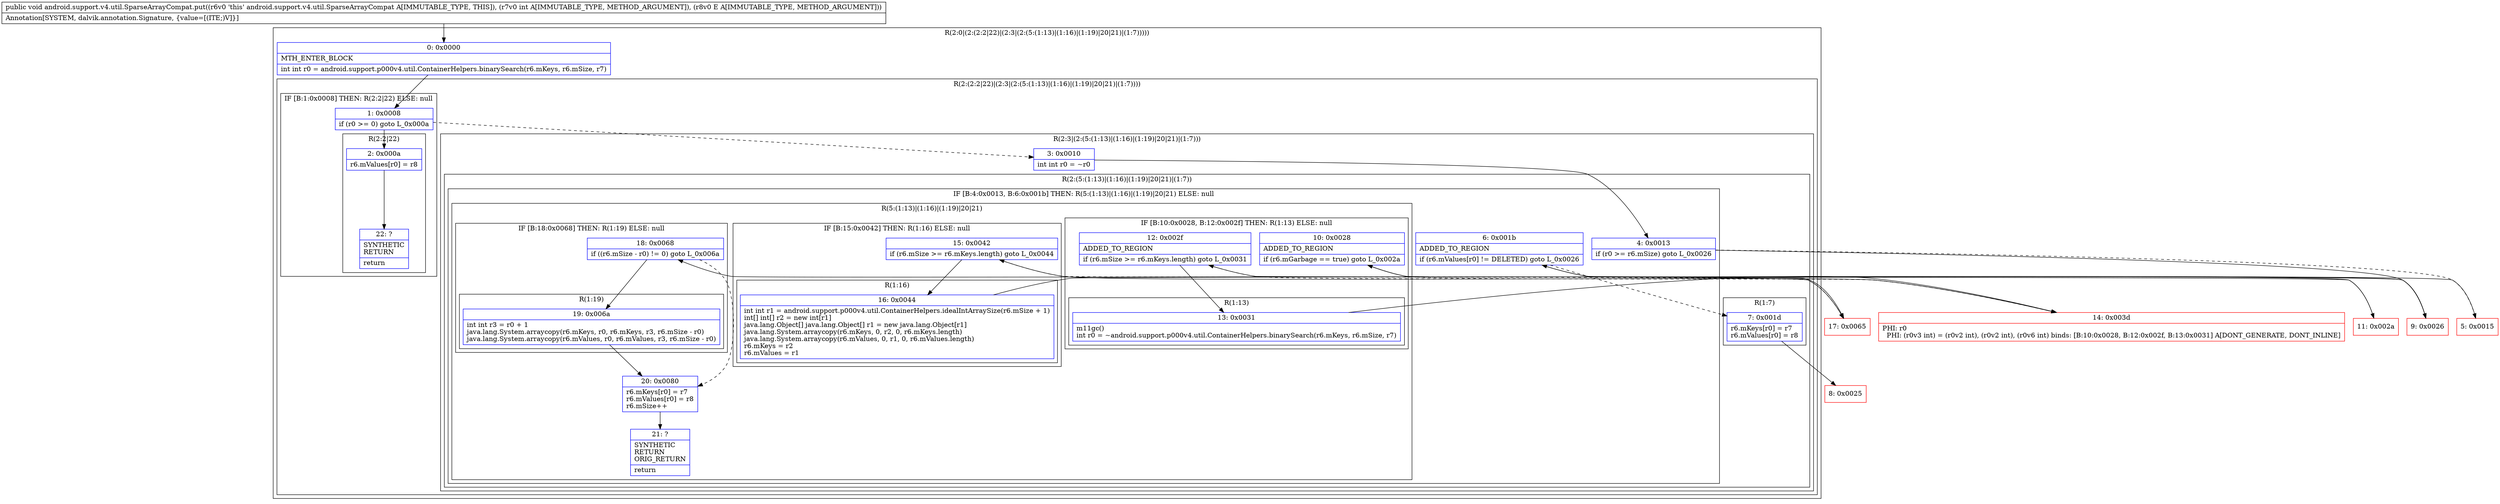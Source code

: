 digraph "CFG forandroid.support.v4.util.SparseArrayCompat.put(ILjava\/lang\/Object;)V" {
subgraph cluster_Region_676669132 {
label = "R(2:0|(2:(2:2|22)|(2:3|(2:(5:(1:13)|(1:16)|(1:19)|20|21)|(1:7)))))";
node [shape=record,color=blue];
Node_0 [shape=record,label="{0\:\ 0x0000|MTH_ENTER_BLOCK\l|int int r0 = android.support.p000v4.util.ContainerHelpers.binarySearch(r6.mKeys, r6.mSize, r7)\l}"];
subgraph cluster_Region_1723620711 {
label = "R(2:(2:2|22)|(2:3|(2:(5:(1:13)|(1:16)|(1:19)|20|21)|(1:7))))";
node [shape=record,color=blue];
subgraph cluster_IfRegion_483567340 {
label = "IF [B:1:0x0008] THEN: R(2:2|22) ELSE: null";
node [shape=record,color=blue];
Node_1 [shape=record,label="{1\:\ 0x0008|if (r0 \>= 0) goto L_0x000a\l}"];
subgraph cluster_Region_1597334505 {
label = "R(2:2|22)";
node [shape=record,color=blue];
Node_2 [shape=record,label="{2\:\ 0x000a|r6.mValues[r0] = r8\l}"];
Node_22 [shape=record,label="{22\:\ ?|SYNTHETIC\lRETURN\l|return\l}"];
}
}
subgraph cluster_Region_771437201 {
label = "R(2:3|(2:(5:(1:13)|(1:16)|(1:19)|20|21)|(1:7)))";
node [shape=record,color=blue];
Node_3 [shape=record,label="{3\:\ 0x0010|int int r0 = ~r0\l}"];
subgraph cluster_Region_1893390855 {
label = "R(2:(5:(1:13)|(1:16)|(1:19)|20|21)|(1:7))";
node [shape=record,color=blue];
subgraph cluster_IfRegion_636826653 {
label = "IF [B:4:0x0013, B:6:0x001b] THEN: R(5:(1:13)|(1:16)|(1:19)|20|21) ELSE: null";
node [shape=record,color=blue];
Node_4 [shape=record,label="{4\:\ 0x0013|if (r0 \>= r6.mSize) goto L_0x0026\l}"];
Node_6 [shape=record,label="{6\:\ 0x001b|ADDED_TO_REGION\l|if (r6.mValues[r0] != DELETED) goto L_0x0026\l}"];
subgraph cluster_Region_1300350373 {
label = "R(5:(1:13)|(1:16)|(1:19)|20|21)";
node [shape=record,color=blue];
subgraph cluster_IfRegion_1538510193 {
label = "IF [B:10:0x0028, B:12:0x002f] THEN: R(1:13) ELSE: null";
node [shape=record,color=blue];
Node_10 [shape=record,label="{10\:\ 0x0028|ADDED_TO_REGION\l|if (r6.mGarbage == true) goto L_0x002a\l}"];
Node_12 [shape=record,label="{12\:\ 0x002f|ADDED_TO_REGION\l|if (r6.mSize \>= r6.mKeys.length) goto L_0x0031\l}"];
subgraph cluster_Region_748225188 {
label = "R(1:13)";
node [shape=record,color=blue];
Node_13 [shape=record,label="{13\:\ 0x0031|m11gc()\lint r0 = ~android.support.p000v4.util.ContainerHelpers.binarySearch(r6.mKeys, r6.mSize, r7)\l}"];
}
}
subgraph cluster_IfRegion_1501874915 {
label = "IF [B:15:0x0042] THEN: R(1:16) ELSE: null";
node [shape=record,color=blue];
Node_15 [shape=record,label="{15\:\ 0x0042|if (r6.mSize \>= r6.mKeys.length) goto L_0x0044\l}"];
subgraph cluster_Region_1168753997 {
label = "R(1:16)";
node [shape=record,color=blue];
Node_16 [shape=record,label="{16\:\ 0x0044|int int r1 = android.support.p000v4.util.ContainerHelpers.idealIntArraySize(r6.mSize + 1)\lint[] int[] r2 = new int[r1]\ljava.lang.Object[] java.lang.Object[] r1 = new java.lang.Object[r1]\ljava.lang.System.arraycopy(r6.mKeys, 0, r2, 0, r6.mKeys.length)\ljava.lang.System.arraycopy(r6.mValues, 0, r1, 0, r6.mValues.length)\lr6.mKeys = r2\lr6.mValues = r1\l}"];
}
}
subgraph cluster_IfRegion_632352383 {
label = "IF [B:18:0x0068] THEN: R(1:19) ELSE: null";
node [shape=record,color=blue];
Node_18 [shape=record,label="{18\:\ 0x0068|if ((r6.mSize \- r0) != 0) goto L_0x006a\l}"];
subgraph cluster_Region_1096303695 {
label = "R(1:19)";
node [shape=record,color=blue];
Node_19 [shape=record,label="{19\:\ 0x006a|int int r3 = r0 + 1\ljava.lang.System.arraycopy(r6.mKeys, r0, r6.mKeys, r3, r6.mSize \- r0)\ljava.lang.System.arraycopy(r6.mValues, r0, r6.mValues, r3, r6.mSize \- r0)\l}"];
}
}
Node_20 [shape=record,label="{20\:\ 0x0080|r6.mKeys[r0] = r7\lr6.mValues[r0] = r8\lr6.mSize++\l}"];
Node_21 [shape=record,label="{21\:\ ?|SYNTHETIC\lRETURN\lORIG_RETURN\l|return\l}"];
}
}
subgraph cluster_Region_1370173793 {
label = "R(1:7)";
node [shape=record,color=blue];
Node_7 [shape=record,label="{7\:\ 0x001d|r6.mKeys[r0] = r7\lr6.mValues[r0] = r8\l}"];
}
}
}
}
}
Node_5 [shape=record,color=red,label="{5\:\ 0x0015}"];
Node_8 [shape=record,color=red,label="{8\:\ 0x0025}"];
Node_9 [shape=record,color=red,label="{9\:\ 0x0026}"];
Node_11 [shape=record,color=red,label="{11\:\ 0x002a}"];
Node_14 [shape=record,color=red,label="{14\:\ 0x003d|PHI: r0 \l  PHI: (r0v3 int) = (r0v2 int), (r0v2 int), (r0v6 int) binds: [B:10:0x0028, B:12:0x002f, B:13:0x0031] A[DONT_GENERATE, DONT_INLINE]\l}"];
Node_17 [shape=record,color=red,label="{17\:\ 0x0065}"];
MethodNode[shape=record,label="{public void android.support.v4.util.SparseArrayCompat.put((r6v0 'this' android.support.v4.util.SparseArrayCompat A[IMMUTABLE_TYPE, THIS]), (r7v0 int A[IMMUTABLE_TYPE, METHOD_ARGUMENT]), (r8v0 E A[IMMUTABLE_TYPE, METHOD_ARGUMENT]))  | Annotation[SYSTEM, dalvik.annotation.Signature, \{value=[(ITE;)V]\}]\l}"];
MethodNode -> Node_0;
Node_0 -> Node_1;
Node_1 -> Node_2;
Node_1 -> Node_3[style=dashed];
Node_2 -> Node_22;
Node_3 -> Node_4;
Node_4 -> Node_5[style=dashed];
Node_4 -> Node_9;
Node_6 -> Node_7[style=dashed];
Node_6 -> Node_9;
Node_10 -> Node_11;
Node_10 -> Node_14[style=dashed];
Node_12 -> Node_13;
Node_12 -> Node_14[style=dashed];
Node_13 -> Node_14;
Node_15 -> Node_16;
Node_15 -> Node_17[style=dashed];
Node_16 -> Node_17;
Node_18 -> Node_19;
Node_18 -> Node_20[style=dashed];
Node_19 -> Node_20;
Node_20 -> Node_21;
Node_7 -> Node_8;
Node_5 -> Node_6;
Node_9 -> Node_10;
Node_11 -> Node_12;
Node_14 -> Node_15;
Node_17 -> Node_18;
}


